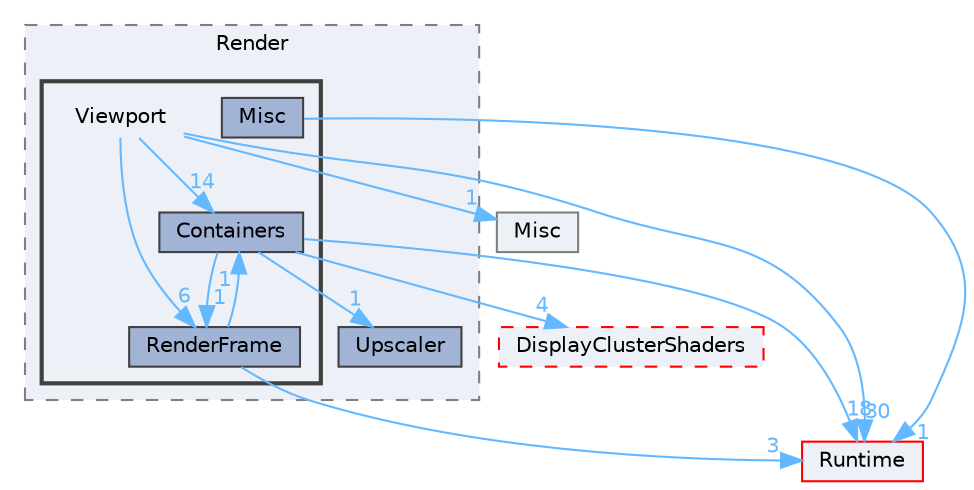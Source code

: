 digraph "Viewport"
{
 // INTERACTIVE_SVG=YES
 // LATEX_PDF_SIZE
  bgcolor="transparent";
  edge [fontname=Helvetica,fontsize=10,labelfontname=Helvetica,labelfontsize=10];
  node [fontname=Helvetica,fontsize=10,shape=box,height=0.2,width=0.4];
  compound=true
  subgraph clusterdir_3c76e460deb5db6d4158c4915fd9f8bd {
    graph [ bgcolor="#edf0f7", pencolor="grey50", label="Render", fontname=Helvetica,fontsize=10 style="filled,dashed", URL="dir_3c76e460deb5db6d4158c4915fd9f8bd.html",tooltip=""]
  dir_193cc40742ce4a8efc707b96179d4418 [label="Upscaler", fillcolor="#a2b4d6", color="grey25", style="filled", URL="dir_193cc40742ce4a8efc707b96179d4418.html",tooltip=""];
  subgraph clusterdir_c57a6b255481b1ecf8d1376dc916afcc {
    graph [ bgcolor="#edf0f7", pencolor="grey25", label="", fontname=Helvetica,fontsize=10 style="filled,bold", URL="dir_c57a6b255481b1ecf8d1376dc916afcc.html",tooltip=""]
    dir_c57a6b255481b1ecf8d1376dc916afcc [shape=plaintext, label="Viewport"];
  dir_ba7fa2bc44a6c97ea2cee03744d67c6e [label="Containers", fillcolor="#a2b4d6", color="grey25", style="filled", URL="dir_ba7fa2bc44a6c97ea2cee03744d67c6e.html",tooltip=""];
  dir_5071ad2c406b40b1541154c6df24bd12 [label="Misc", fillcolor="#a2b4d6", color="grey25", style="filled", URL="dir_5071ad2c406b40b1541154c6df24bd12.html",tooltip=""];
  dir_56a3885f0cb20cad5966fd700d393677 [label="RenderFrame", fillcolor="#a2b4d6", color="grey25", style="filled", URL="dir_56a3885f0cb20cad5966fd700d393677.html",tooltip=""];
  }
  }
  dir_32308167894d995e49f5e29d12515b67 [label="Misc", fillcolor="#edf0f7", color="grey50", style="filled", URL="dir_32308167894d995e49f5e29d12515b67.html",tooltip=""];
  dir_581e12d42aa2b5fed96348dbd9155d5d [label="DisplayClusterShaders", fillcolor="#edf0f7", color="red", style="filled,dashed", URL="dir_581e12d42aa2b5fed96348dbd9155d5d.html",tooltip=""];
  dir_7536b172fbd480bfd146a1b1acd6856b [label="Runtime", fillcolor="#edf0f7", color="red", style="filled", URL="dir_7536b172fbd480bfd146a1b1acd6856b.html",tooltip=""];
  dir_c57a6b255481b1ecf8d1376dc916afcc->dir_32308167894d995e49f5e29d12515b67 [headlabel="1", labeldistance=1.5 headhref="dir_001254_000642.html" href="dir_001254_000642.html" color="steelblue1" fontcolor="steelblue1"];
  dir_c57a6b255481b1ecf8d1376dc916afcc->dir_56a3885f0cb20cad5966fd700d393677 [headlabel="6", labeldistance=1.5 headhref="dir_001254_000961.html" href="dir_001254_000961.html" color="steelblue1" fontcolor="steelblue1"];
  dir_c57a6b255481b1ecf8d1376dc916afcc->dir_7536b172fbd480bfd146a1b1acd6856b [headlabel="30", labeldistance=1.5 headhref="dir_001254_000984.html" href="dir_001254_000984.html" color="steelblue1" fontcolor="steelblue1"];
  dir_c57a6b255481b1ecf8d1376dc916afcc->dir_ba7fa2bc44a6c97ea2cee03744d67c6e [headlabel="14", labeldistance=1.5 headhref="dir_001254_000248.html" href="dir_001254_000248.html" color="steelblue1" fontcolor="steelblue1"];
  dir_ba7fa2bc44a6c97ea2cee03744d67c6e->dir_193cc40742ce4a8efc707b96179d4418 [headlabel="1", labeldistance=1.5 headhref="dir_000248_001230.html" href="dir_000248_001230.html" color="steelblue1" fontcolor="steelblue1"];
  dir_ba7fa2bc44a6c97ea2cee03744d67c6e->dir_56a3885f0cb20cad5966fd700d393677 [headlabel="1", labeldistance=1.5 headhref="dir_000248_000961.html" href="dir_000248_000961.html" color="steelblue1" fontcolor="steelblue1"];
  dir_ba7fa2bc44a6c97ea2cee03744d67c6e->dir_581e12d42aa2b5fed96348dbd9155d5d [headlabel="4", labeldistance=1.5 headhref="dir_000248_000335.html" href="dir_000248_000335.html" color="steelblue1" fontcolor="steelblue1"];
  dir_ba7fa2bc44a6c97ea2cee03744d67c6e->dir_7536b172fbd480bfd146a1b1acd6856b [headlabel="18", labeldistance=1.5 headhref="dir_000248_000984.html" href="dir_000248_000984.html" color="steelblue1" fontcolor="steelblue1"];
  dir_5071ad2c406b40b1541154c6df24bd12->dir_7536b172fbd480bfd146a1b1acd6856b [headlabel="1", labeldistance=1.5 headhref="dir_000643_000984.html" href="dir_000643_000984.html" color="steelblue1" fontcolor="steelblue1"];
  dir_56a3885f0cb20cad5966fd700d393677->dir_7536b172fbd480bfd146a1b1acd6856b [headlabel="3", labeldistance=1.5 headhref="dir_000961_000984.html" href="dir_000961_000984.html" color="steelblue1" fontcolor="steelblue1"];
  dir_56a3885f0cb20cad5966fd700d393677->dir_ba7fa2bc44a6c97ea2cee03744d67c6e [headlabel="1", labeldistance=1.5 headhref="dir_000961_000248.html" href="dir_000961_000248.html" color="steelblue1" fontcolor="steelblue1"];
}
